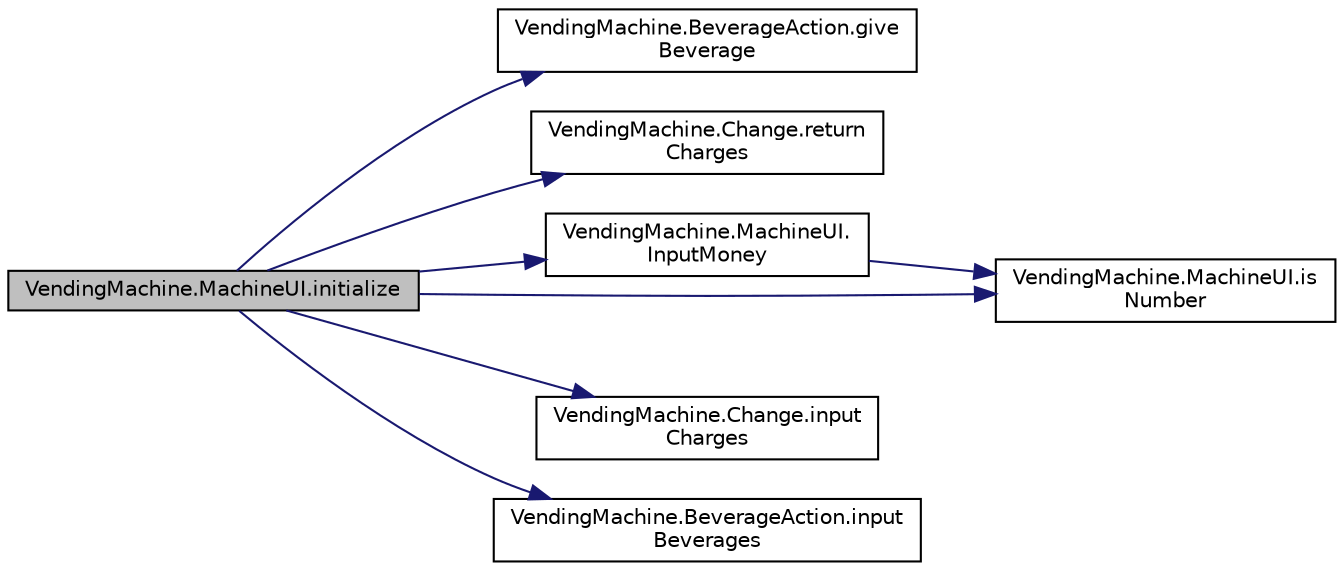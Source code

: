 digraph "VendingMachine.MachineUI.initialize"
{
  edge [fontname="Helvetica",fontsize="10",labelfontname="Helvetica",labelfontsize="10"];
  node [fontname="Helvetica",fontsize="10",shape=record];
  rankdir="LR";
  Node1 [label="VendingMachine.MachineUI.initialize",height=0.2,width=0.4,color="black", fillcolor="grey75", style="filled", fontcolor="black"];
  Node1 -> Node2 [color="midnightblue",fontsize="10",style="solid",fontname="Helvetica"];
  Node2 [label="VendingMachine.BeverageAction.give\lBeverage",height=0.2,width=0.4,color="black", fillcolor="white", style="filled",URL="$class_vending_machine_1_1_beverage_action.html#a2873745e33c3ab5248812d4a8dc01e3f"];
  Node1 -> Node3 [color="midnightblue",fontsize="10",style="solid",fontname="Helvetica"];
  Node3 [label="VendingMachine.Change.return\lCharges",height=0.2,width=0.4,color="black", fillcolor="white", style="filled",URL="$class_vending_machine_1_1_change.html#af8f68fb27a3560f4972cc498b914d2c3"];
  Node1 -> Node4 [color="midnightblue",fontsize="10",style="solid",fontname="Helvetica"];
  Node4 [label="VendingMachine.MachineUI.\lInputMoney",height=0.2,width=0.4,color="black", fillcolor="white", style="filled",URL="$class_vending_machine_1_1_machine_u_i.html#ab1450eb783629d05001682ac0c8c30e0"];
  Node4 -> Node5 [color="midnightblue",fontsize="10",style="solid",fontname="Helvetica"];
  Node5 [label="VendingMachine.MachineUI.is\lNumber",height=0.2,width=0.4,color="black", fillcolor="white", style="filled",URL="$class_vending_machine_1_1_machine_u_i.html#a7f5aa2e1b49c150c3b479b7e5123cf25"];
  Node1 -> Node5 [color="midnightblue",fontsize="10",style="solid",fontname="Helvetica"];
  Node1 -> Node6 [color="midnightblue",fontsize="10",style="solid",fontname="Helvetica"];
  Node6 [label="VendingMachine.Change.input\lCharges",height=0.2,width=0.4,color="black", fillcolor="white", style="filled",URL="$class_vending_machine_1_1_change.html#a47e92d2372d5b1f2a3e948ee4f55d884"];
  Node1 -> Node7 [color="midnightblue",fontsize="10",style="solid",fontname="Helvetica"];
  Node7 [label="VendingMachine.BeverageAction.input\lBeverages",height=0.2,width=0.4,color="black", fillcolor="white", style="filled",URL="$class_vending_machine_1_1_beverage_action.html#a22235582a7aa3f1f6797634484617dfd"];
}
